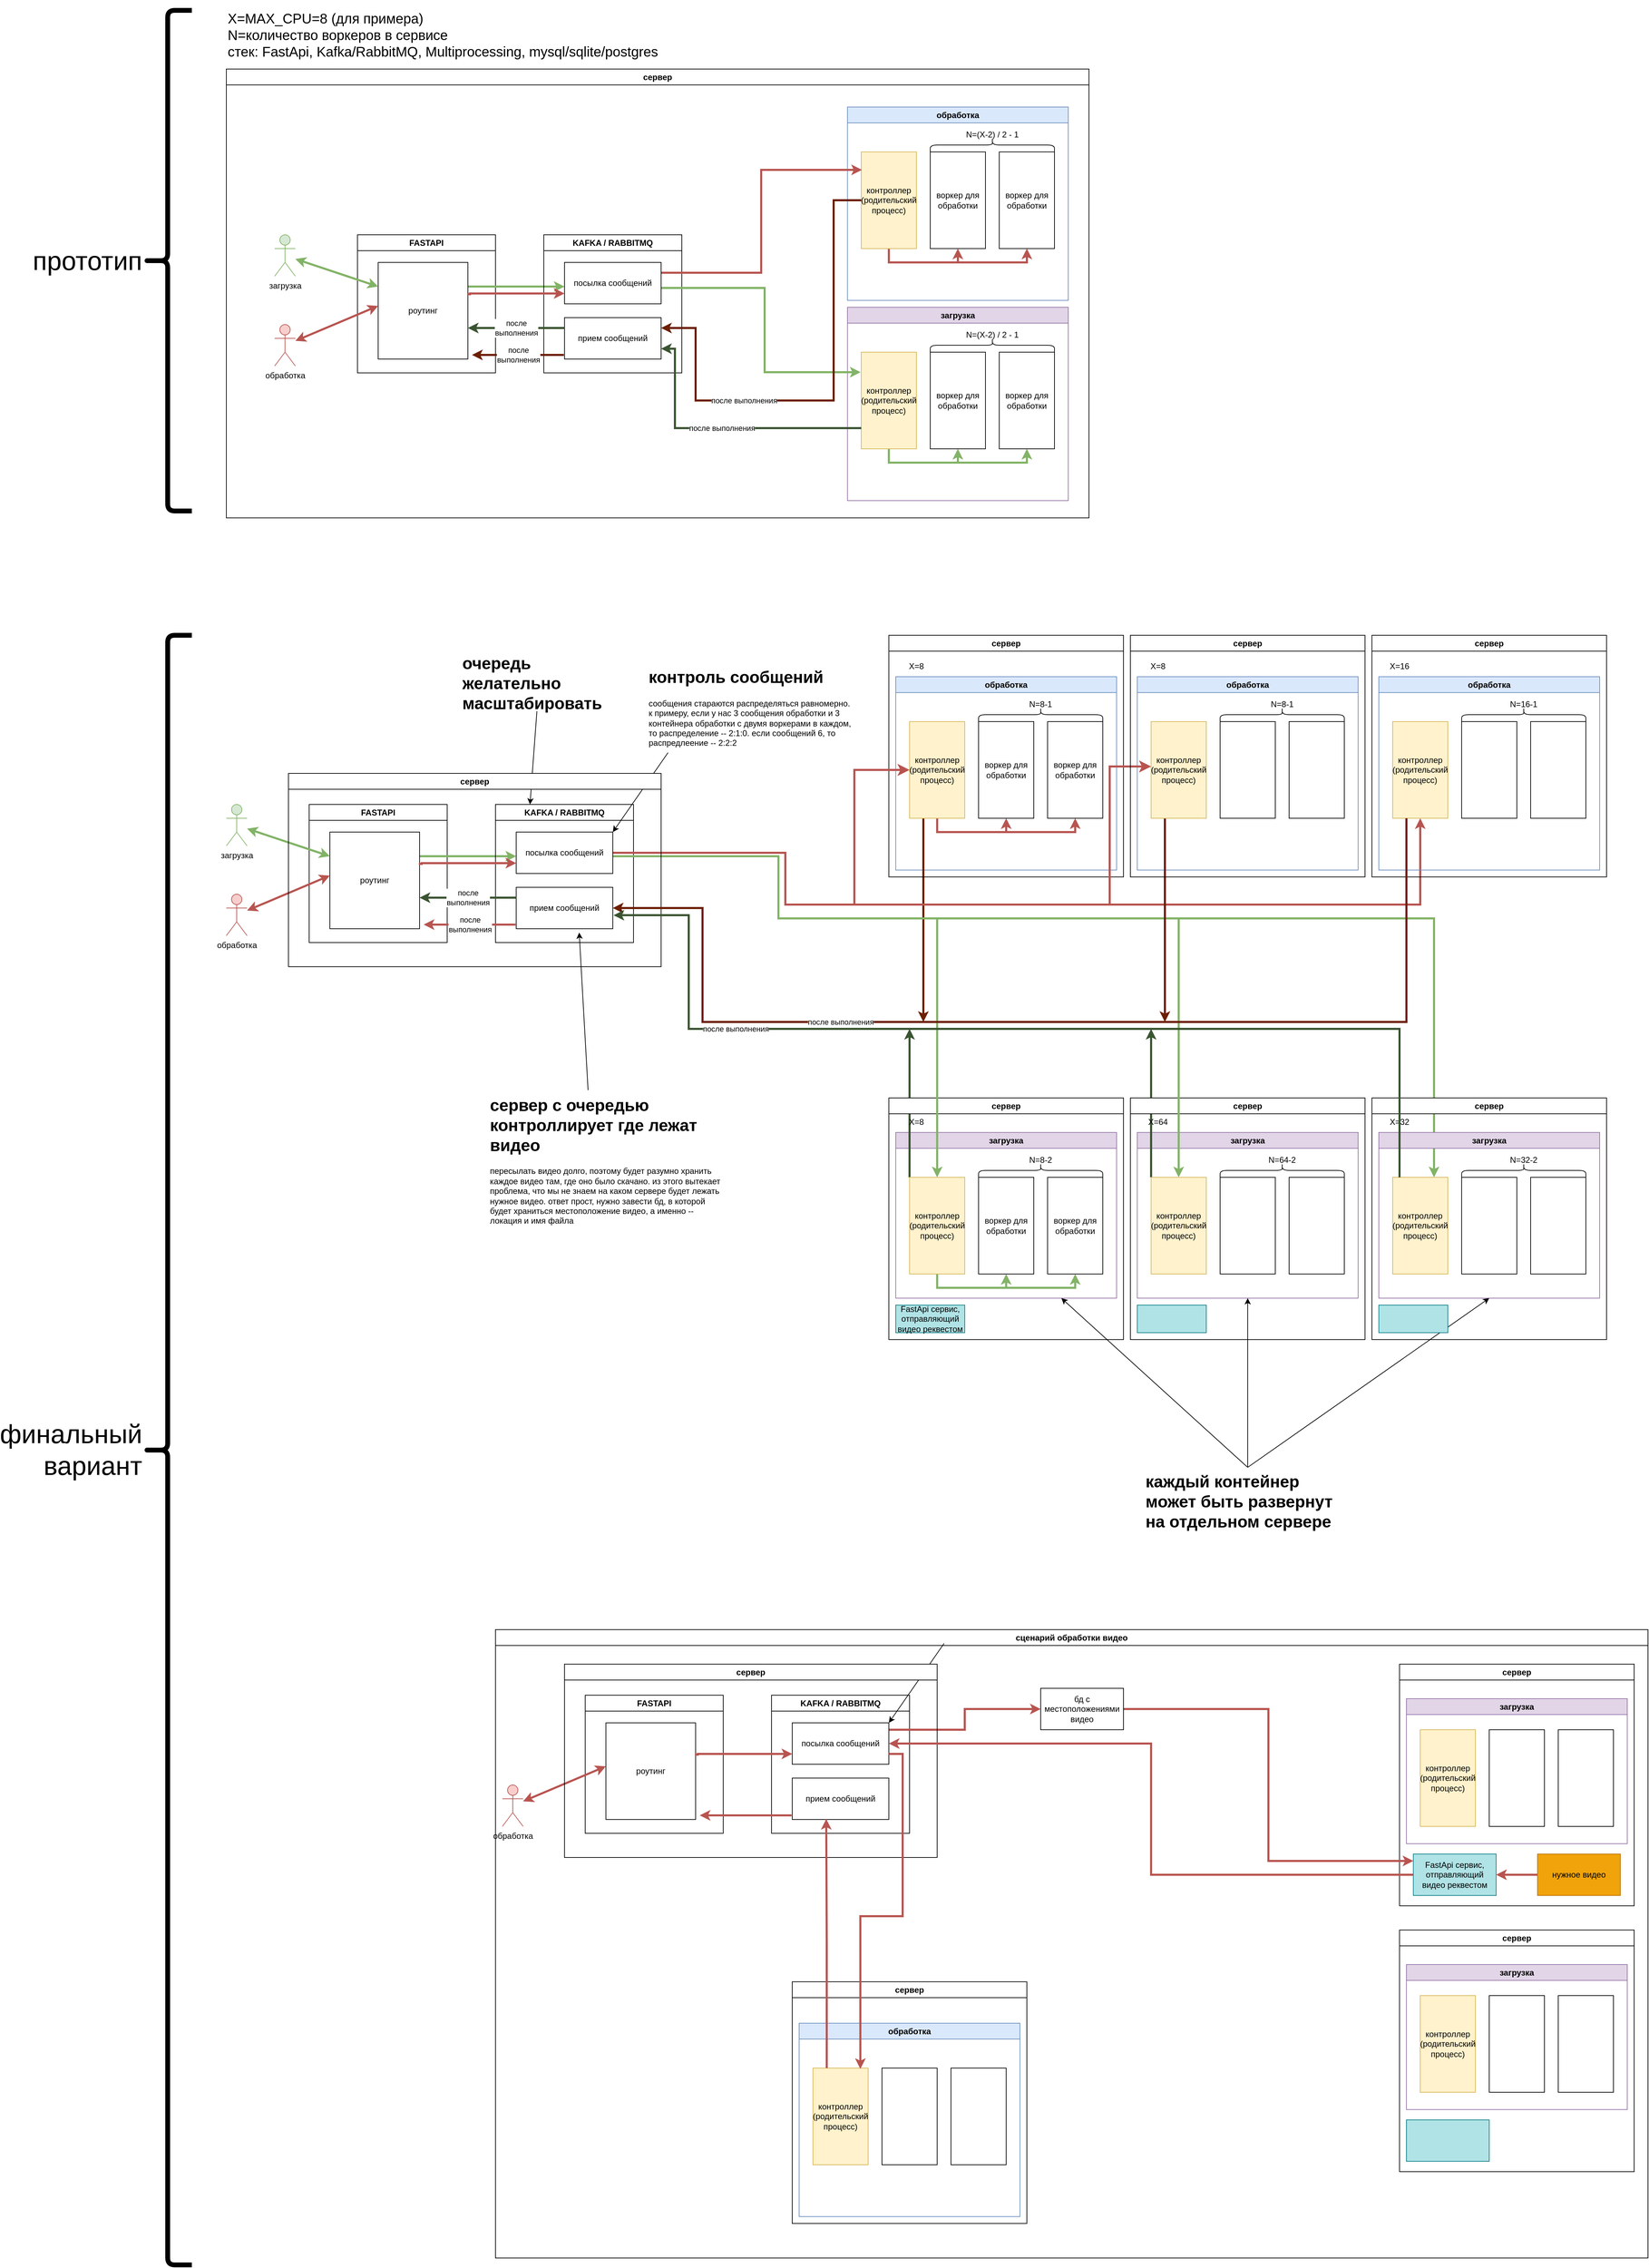<mxfile version="24.2.1" type="device">
  <diagram name="Страница — 1" id="mpOEjopdROtSCYujS84G">
    <mxGraphModel dx="6563" dy="4153" grid="1" gridSize="10" guides="1" tooltips="1" connect="1" arrows="1" fold="1" page="1" pageScale="1" pageWidth="827" pageHeight="1169" math="0" shadow="0">
      <root>
        <mxCell id="0" />
        <mxCell id="1" parent="0" />
        <mxCell id="-u59lbDl4Qi8jjfzpeMI-1" value="X=MAX_CPU=8 (для примера)&lt;div&gt;N=количество воркеров в сервисе&lt;/div&gt;&lt;div&gt;стек: FastApi, Kafka/RabbitMQ, Multiprocessing, mysql/sqlite/postgres&lt;/div&gt;" style="text;html=1;align=left;verticalAlign=middle;whiteSpace=wrap;rounded=0;fontSize=20;" vertex="1" parent="1">
          <mxGeometry x="-130" y="-190" width="820" height="100" as="geometry" />
        </mxCell>
        <mxCell id="-u59lbDl4Qi8jjfzpeMI-3" value="FASTAPI" style="swimlane;whiteSpace=wrap;html=1;" vertex="1" parent="1">
          <mxGeometry x="60" y="150" width="200" height="200" as="geometry" />
        </mxCell>
        <mxCell id="-u59lbDl4Qi8jjfzpeMI-26" style="edgeStyle=orthogonalEdgeStyle;rounded=0;orthogonalLoop=1;jettySize=auto;html=1;exitX=1;exitY=0.25;exitDx=0;exitDy=0;fillColor=#d5e8d4;strokeColor=#82b366;strokeWidth=3;" edge="1" parent="-u59lbDl4Qi8jjfzpeMI-3" source="-u59lbDl4Qi8jjfzpeMI-22">
          <mxGeometry relative="1" as="geometry">
            <mxPoint x="300" y="75" as="targetPoint" />
          </mxGeometry>
        </mxCell>
        <mxCell id="-u59lbDl4Qi8jjfzpeMI-22" value="роутинг" style="rounded=0;whiteSpace=wrap;html=1;" vertex="1" parent="-u59lbDl4Qi8jjfzpeMI-3">
          <mxGeometry x="30" y="40" width="130" height="140" as="geometry" />
        </mxCell>
        <mxCell id="-u59lbDl4Qi8jjfzpeMI-4" value="KAFKA / RABBITMQ" style="swimlane;whiteSpace=wrap;html=1;" vertex="1" parent="1">
          <mxGeometry x="330" y="150" width="200" height="200" as="geometry" />
        </mxCell>
        <mxCell id="-u59lbDl4Qi8jjfzpeMI-28" value="прием сообщений" style="rounded=0;whiteSpace=wrap;html=1;" vertex="1" parent="-u59lbDl4Qi8jjfzpeMI-4">
          <mxGeometry x="30" y="120" width="140" height="60" as="geometry" />
        </mxCell>
        <mxCell id="-u59lbDl4Qi8jjfzpeMI-5" value="загрузка" style="swimlane;whiteSpace=wrap;html=1;fillColor=#e1d5e7;strokeColor=#9673a6;" vertex="1" parent="1">
          <mxGeometry x="770" y="255" width="320" height="280" as="geometry" />
        </mxCell>
        <mxCell id="-u59lbDl4Qi8jjfzpeMI-36" style="edgeStyle=orthogonalEdgeStyle;rounded=0;orthogonalLoop=1;jettySize=auto;html=1;entryX=0.5;entryY=1;entryDx=0;entryDy=0;exitX=0.5;exitY=1;exitDx=0;exitDy=0;fillColor=#d5e8d4;strokeColor=#82b366;strokeWidth=3;" edge="1" parent="-u59lbDl4Qi8jjfzpeMI-5" source="-u59lbDl4Qi8jjfzpeMI-29" target="-u59lbDl4Qi8jjfzpeMI-30">
          <mxGeometry relative="1" as="geometry" />
        </mxCell>
        <mxCell id="-u59lbDl4Qi8jjfzpeMI-37" style="edgeStyle=orthogonalEdgeStyle;rounded=0;orthogonalLoop=1;jettySize=auto;html=1;entryX=0.5;entryY=1;entryDx=0;entryDy=0;exitX=0.5;exitY=1;exitDx=0;exitDy=0;fillColor=#d5e8d4;strokeColor=#82b366;strokeWidth=3;" edge="1" parent="-u59lbDl4Qi8jjfzpeMI-5" source="-u59lbDl4Qi8jjfzpeMI-29" target="-u59lbDl4Qi8jjfzpeMI-31">
          <mxGeometry relative="1" as="geometry" />
        </mxCell>
        <mxCell id="-u59lbDl4Qi8jjfzpeMI-29" value="контроллер (родительский процесс)" style="rounded=0;whiteSpace=wrap;html=1;fillColor=#fff2cc;strokeColor=#d6b656;" vertex="1" parent="-u59lbDl4Qi8jjfzpeMI-5">
          <mxGeometry x="20" y="65" width="80" height="140" as="geometry" />
        </mxCell>
        <mxCell id="-u59lbDl4Qi8jjfzpeMI-30" value="воркер для обработки" style="rounded=0;whiteSpace=wrap;html=1;" vertex="1" parent="-u59lbDl4Qi8jjfzpeMI-5">
          <mxGeometry x="120" y="65" width="80" height="140" as="geometry" />
        </mxCell>
        <mxCell id="-u59lbDl4Qi8jjfzpeMI-31" value="воркер для обработки" style="rounded=0;whiteSpace=wrap;html=1;" vertex="1" parent="-u59lbDl4Qi8jjfzpeMI-5">
          <mxGeometry x="220" y="65" width="80" height="140" as="geometry" />
        </mxCell>
        <mxCell id="-u59lbDl4Qi8jjfzpeMI-32" value="" style="shape=curlyBracket;whiteSpace=wrap;html=1;rounded=1;labelPosition=left;verticalLabelPosition=middle;align=right;verticalAlign=middle;rotation=90;" vertex="1" parent="-u59lbDl4Qi8jjfzpeMI-5">
          <mxGeometry x="200" y="-35" width="20" height="180" as="geometry" />
        </mxCell>
        <mxCell id="-u59lbDl4Qi8jjfzpeMI-33" value="N=(X-2) / 2 - 1" style="text;html=1;align=center;verticalAlign=middle;whiteSpace=wrap;rounded=0;" vertex="1" parent="-u59lbDl4Qi8jjfzpeMI-5">
          <mxGeometry x="160" y="25" width="100" height="30" as="geometry" />
        </mxCell>
        <mxCell id="-u59lbDl4Qi8jjfzpeMI-6" value="обработка" style="swimlane;whiteSpace=wrap;html=1;fillColor=#dae8fc;strokeColor=#6c8ebf;" vertex="1" parent="1">
          <mxGeometry x="770" y="-35" width="320" height="280" as="geometry" />
        </mxCell>
        <mxCell id="-u59lbDl4Qi8jjfzpeMI-34" style="edgeStyle=orthogonalEdgeStyle;rounded=0;orthogonalLoop=1;jettySize=auto;html=1;entryX=0.5;entryY=1;entryDx=0;entryDy=0;exitX=0.5;exitY=1;exitDx=0;exitDy=0;fillColor=#f8cecc;strokeColor=#b85450;strokeWidth=3;" edge="1" parent="-u59lbDl4Qi8jjfzpeMI-6" source="-u59lbDl4Qi8jjfzpeMI-7" target="-u59lbDl4Qi8jjfzpeMI-8">
          <mxGeometry relative="1" as="geometry" />
        </mxCell>
        <mxCell id="-u59lbDl4Qi8jjfzpeMI-35" style="edgeStyle=orthogonalEdgeStyle;rounded=0;orthogonalLoop=1;jettySize=auto;html=1;entryX=0.5;entryY=1;entryDx=0;entryDy=0;exitX=0.5;exitY=1;exitDx=0;exitDy=0;fillColor=#f8cecc;strokeColor=#b85450;strokeWidth=3;" edge="1" parent="-u59lbDl4Qi8jjfzpeMI-6" source="-u59lbDl4Qi8jjfzpeMI-7" target="-u59lbDl4Qi8jjfzpeMI-9">
          <mxGeometry relative="1" as="geometry" />
        </mxCell>
        <mxCell id="-u59lbDl4Qi8jjfzpeMI-7" value="контроллер (родительский процесс)" style="rounded=0;whiteSpace=wrap;html=1;fillColor=#fff2cc;strokeColor=#d6b656;" vertex="1" parent="-u59lbDl4Qi8jjfzpeMI-6">
          <mxGeometry x="20" y="65" width="80" height="140" as="geometry" />
        </mxCell>
        <mxCell id="-u59lbDl4Qi8jjfzpeMI-8" value="воркер для обработки" style="rounded=0;whiteSpace=wrap;html=1;" vertex="1" parent="-u59lbDl4Qi8jjfzpeMI-6">
          <mxGeometry x="120" y="65" width="80" height="140" as="geometry" />
        </mxCell>
        <mxCell id="-u59lbDl4Qi8jjfzpeMI-9" value="воркер для обработки" style="rounded=0;whiteSpace=wrap;html=1;" vertex="1" parent="-u59lbDl4Qi8jjfzpeMI-6">
          <mxGeometry x="220" y="65" width="80" height="140" as="geometry" />
        </mxCell>
        <mxCell id="-u59lbDl4Qi8jjfzpeMI-14" value="" style="shape=curlyBracket;whiteSpace=wrap;html=1;rounded=1;labelPosition=left;verticalLabelPosition=middle;align=right;verticalAlign=middle;rotation=90;" vertex="1" parent="-u59lbDl4Qi8jjfzpeMI-6">
          <mxGeometry x="200" y="-35" width="20" height="180" as="geometry" />
        </mxCell>
        <mxCell id="-u59lbDl4Qi8jjfzpeMI-16" value="N=(X-2) / 2 - 1" style="text;html=1;align=center;verticalAlign=middle;whiteSpace=wrap;rounded=0;" vertex="1" parent="-u59lbDl4Qi8jjfzpeMI-6">
          <mxGeometry x="160" y="25" width="100" height="30" as="geometry" />
        </mxCell>
        <mxCell id="-u59lbDl4Qi8jjfzpeMI-18" value="загрузка" style="shape=umlActor;verticalLabelPosition=bottom;verticalAlign=top;html=1;outlineConnect=0;fillColor=#d5e8d4;strokeColor=#82b366;" vertex="1" parent="1">
          <mxGeometry x="-60" y="150" width="30" height="60" as="geometry" />
        </mxCell>
        <mxCell id="-u59lbDl4Qi8jjfzpeMI-19" value="обработка" style="shape=umlActor;verticalLabelPosition=bottom;verticalAlign=top;html=1;outlineConnect=0;fillColor=#f8cecc;strokeColor=#b85450;" vertex="1" parent="1">
          <mxGeometry x="-60" y="280" width="30" height="60" as="geometry" />
        </mxCell>
        <mxCell id="-u59lbDl4Qi8jjfzpeMI-38" style="edgeStyle=orthogonalEdgeStyle;rounded=0;orthogonalLoop=1;jettySize=auto;html=1;entryX=0.013;entryY=0.186;entryDx=0;entryDy=0;fillColor=#f8cecc;strokeColor=#b85450;exitX=1;exitY=0.25;exitDx=0;exitDy=0;entryPerimeter=0;strokeWidth=3;" edge="1" parent="1" source="-u59lbDl4Qi8jjfzpeMI-27" target="-u59lbDl4Qi8jjfzpeMI-7">
          <mxGeometry relative="1" as="geometry" />
        </mxCell>
        <mxCell id="-u59lbDl4Qi8jjfzpeMI-39" style="edgeStyle=orthogonalEdgeStyle;rounded=0;orthogonalLoop=1;jettySize=auto;html=1;entryX=-0.012;entryY=0.207;entryDx=0;entryDy=0;fillColor=#d5e8d4;strokeColor=#82b366;exitX=1;exitY=0.617;exitDx=0;exitDy=0;exitPerimeter=0;entryPerimeter=0;strokeWidth=3;" edge="1" parent="1" source="-u59lbDl4Qi8jjfzpeMI-27" target="-u59lbDl4Qi8jjfzpeMI-29">
          <mxGeometry relative="1" as="geometry">
            <Array as="points">
              <mxPoint x="650" y="227" />
              <mxPoint x="650" y="349" />
            </Array>
          </mxGeometry>
        </mxCell>
        <mxCell id="-u59lbDl4Qi8jjfzpeMI-27" value="посылка сообщений" style="rounded=0;whiteSpace=wrap;html=1;" vertex="1" parent="1">
          <mxGeometry x="360" y="190" width="140" height="60" as="geometry" />
        </mxCell>
        <mxCell id="-u59lbDl4Qi8jjfzpeMI-25" style="edgeStyle=orthogonalEdgeStyle;rounded=0;orthogonalLoop=1;jettySize=auto;html=1;exitX=0.992;exitY=0.329;exitDx=0;exitDy=0;exitPerimeter=0;fillColor=#f8cecc;strokeColor=#b85450;entryX=0;entryY=0.75;entryDx=0;entryDy=0;strokeWidth=3;" edge="1" parent="1" source="-u59lbDl4Qi8jjfzpeMI-22" target="-u59lbDl4Qi8jjfzpeMI-27">
          <mxGeometry relative="1" as="geometry">
            <mxPoint x="360" y="310" as="targetPoint" />
            <Array as="points">
              <mxPoint x="223" y="236" />
              <mxPoint x="223" y="235" />
            </Array>
          </mxGeometry>
        </mxCell>
        <mxCell id="-u59lbDl4Qi8jjfzpeMI-40" value="после выполнения" style="edgeStyle=orthogonalEdgeStyle;rounded=0;orthogonalLoop=1;jettySize=auto;html=1;entryX=1;entryY=0.75;entryDx=0;entryDy=0;fillColor=#6d8764;strokeColor=#3A5431;strokeWidth=3;" edge="1" parent="1" source="-u59lbDl4Qi8jjfzpeMI-29" target="-u59lbDl4Qi8jjfzpeMI-28">
          <mxGeometry relative="1" as="geometry">
            <Array as="points">
              <mxPoint x="520" y="430" />
              <mxPoint x="520" y="315" />
            </Array>
          </mxGeometry>
        </mxCell>
        <mxCell id="-u59lbDl4Qi8jjfzpeMI-41" value="после выполнения" style="edgeStyle=orthogonalEdgeStyle;rounded=0;orthogonalLoop=1;jettySize=auto;html=1;entryX=1;entryY=0.25;entryDx=0;entryDy=0;fillColor=#a0522d;strokeColor=#6D1F00;strokeWidth=3;" edge="1" parent="1" source="-u59lbDl4Qi8jjfzpeMI-7" target="-u59lbDl4Qi8jjfzpeMI-28">
          <mxGeometry x="0.343" relative="1" as="geometry">
            <Array as="points">
              <mxPoint x="750" y="100" />
              <mxPoint x="750" y="390" />
              <mxPoint x="550" y="390" />
              <mxPoint x="550" y="285" />
            </Array>
            <mxPoint as="offset" />
          </mxGeometry>
        </mxCell>
        <mxCell id="-u59lbDl4Qi8jjfzpeMI-44" value="после&lt;div&gt;выполнения&lt;/div&gt;" style="edgeStyle=orthogonalEdgeStyle;rounded=0;orthogonalLoop=1;jettySize=auto;html=1;entryX=1.046;entryY=0.957;entryDx=0;entryDy=0;entryPerimeter=0;exitX=-0.007;exitY=0.9;exitDx=0;exitDy=0;exitPerimeter=0;fillColor=#a0522d;strokeColor=#6D1F00;strokeWidth=3;" edge="1" parent="1" source="-u59lbDl4Qi8jjfzpeMI-28" target="-u59lbDl4Qi8jjfzpeMI-22">
          <mxGeometry relative="1" as="geometry">
            <Array as="points">
              <mxPoint x="350" y="324" />
              <mxPoint x="350" y="324" />
            </Array>
          </mxGeometry>
        </mxCell>
        <mxCell id="-u59lbDl4Qi8jjfzpeMI-45" value="после&lt;div&gt;выполнения&lt;/div&gt;" style="edgeStyle=orthogonalEdgeStyle;rounded=0;orthogonalLoop=1;jettySize=auto;html=1;exitX=0;exitY=0.25;exitDx=0;exitDy=0;fillColor=#6d8764;strokeColor=#3A5431;strokeWidth=3;" edge="1" parent="1" source="-u59lbDl4Qi8jjfzpeMI-28">
          <mxGeometry relative="1" as="geometry">
            <mxPoint x="220" y="285" as="targetPoint" />
            <Array as="points">
              <mxPoint x="224" y="285" />
            </Array>
          </mxGeometry>
        </mxCell>
        <mxCell id="-u59lbDl4Qi8jjfzpeMI-46" value="" style="endArrow=classic;startArrow=classic;html=1;rounded=0;entryX=0;entryY=0.25;entryDx=0;entryDy=0;fillColor=#d5e8d4;strokeColor=#82b366;strokeWidth=3;" edge="1" parent="1" source="-u59lbDl4Qi8jjfzpeMI-18" target="-u59lbDl4Qi8jjfzpeMI-22">
          <mxGeometry width="50" height="50" relative="1" as="geometry">
            <mxPoint x="460" y="330" as="sourcePoint" />
            <mxPoint x="510" y="280" as="targetPoint" />
          </mxGeometry>
        </mxCell>
        <mxCell id="-u59lbDl4Qi8jjfzpeMI-47" value="" style="endArrow=classic;startArrow=classic;html=1;rounded=0;entryX=0;entryY=0.45;entryDx=0;entryDy=0;entryPerimeter=0;fillColor=#f8cecc;strokeColor=#b85450;strokeWidth=3;" edge="1" parent="1" source="-u59lbDl4Qi8jjfzpeMI-19" target="-u59lbDl4Qi8jjfzpeMI-22">
          <mxGeometry width="50" height="50" relative="1" as="geometry">
            <mxPoint x="-20" y="195" as="sourcePoint" />
            <mxPoint x="100" y="235" as="targetPoint" />
          </mxGeometry>
        </mxCell>
        <mxCell id="-u59lbDl4Qi8jjfzpeMI-48" value="FASTAPI" style="swimlane;whiteSpace=wrap;html=1;" vertex="1" parent="1">
          <mxGeometry x="-10" y="975" width="200" height="200" as="geometry" />
        </mxCell>
        <mxCell id="-u59lbDl4Qi8jjfzpeMI-49" style="edgeStyle=orthogonalEdgeStyle;rounded=0;orthogonalLoop=1;jettySize=auto;html=1;exitX=1;exitY=0.25;exitDx=0;exitDy=0;fillColor=#d5e8d4;strokeColor=#82b366;strokeWidth=3;" edge="1" parent="-u59lbDl4Qi8jjfzpeMI-48" source="-u59lbDl4Qi8jjfzpeMI-50">
          <mxGeometry relative="1" as="geometry">
            <mxPoint x="300" y="75" as="targetPoint" />
          </mxGeometry>
        </mxCell>
        <mxCell id="-u59lbDl4Qi8jjfzpeMI-50" value="роутинг" style="rounded=0;whiteSpace=wrap;html=1;" vertex="1" parent="-u59lbDl4Qi8jjfzpeMI-48">
          <mxGeometry x="30" y="40" width="130" height="140" as="geometry" />
        </mxCell>
        <mxCell id="-u59lbDl4Qi8jjfzpeMI-51" value="KAFKA / RABBITMQ" style="swimlane;whiteSpace=wrap;html=1;" vertex="1" parent="1">
          <mxGeometry x="260" y="975" width="200" height="200" as="geometry" />
        </mxCell>
        <mxCell id="-u59lbDl4Qi8jjfzpeMI-52" value="прием сообщений" style="rounded=0;whiteSpace=wrap;html=1;" vertex="1" parent="-u59lbDl4Qi8jjfzpeMI-51">
          <mxGeometry x="30" y="120" width="140" height="60" as="geometry" />
        </mxCell>
        <mxCell id="-u59lbDl4Qi8jjfzpeMI-53" value="загрузка" style="swimlane;whiteSpace=wrap;html=1;fillColor=#e1d5e7;strokeColor=#9673a6;" vertex="1" parent="1">
          <mxGeometry x="840" y="1450" width="320" height="240" as="geometry" />
        </mxCell>
        <mxCell id="-u59lbDl4Qi8jjfzpeMI-54" style="edgeStyle=orthogonalEdgeStyle;rounded=0;orthogonalLoop=1;jettySize=auto;html=1;entryX=0.5;entryY=1;entryDx=0;entryDy=0;exitX=0.5;exitY=1;exitDx=0;exitDy=0;fillColor=#d5e8d4;strokeColor=#82b366;strokeWidth=3;" edge="1" parent="-u59lbDl4Qi8jjfzpeMI-53" source="-u59lbDl4Qi8jjfzpeMI-56" target="-u59lbDl4Qi8jjfzpeMI-57">
          <mxGeometry relative="1" as="geometry" />
        </mxCell>
        <mxCell id="-u59lbDl4Qi8jjfzpeMI-55" style="edgeStyle=orthogonalEdgeStyle;rounded=0;orthogonalLoop=1;jettySize=auto;html=1;entryX=0.5;entryY=1;entryDx=0;entryDy=0;exitX=0.5;exitY=1;exitDx=0;exitDy=0;fillColor=#d5e8d4;strokeColor=#82b366;strokeWidth=3;" edge="1" parent="-u59lbDl4Qi8jjfzpeMI-53" source="-u59lbDl4Qi8jjfzpeMI-56" target="-u59lbDl4Qi8jjfzpeMI-58">
          <mxGeometry relative="1" as="geometry" />
        </mxCell>
        <mxCell id="-u59lbDl4Qi8jjfzpeMI-149" style="edgeStyle=orthogonalEdgeStyle;rounded=0;orthogonalLoop=1;jettySize=auto;html=1;exitX=0;exitY=0;exitDx=0;exitDy=0;fillColor=#6d8764;strokeColor=#3A5431;strokeWidth=3;" edge="1" parent="-u59lbDl4Qi8jjfzpeMI-53" source="-u59lbDl4Qi8jjfzpeMI-56">
          <mxGeometry relative="1" as="geometry">
            <mxPoint x="20" y="-150.0" as="targetPoint" />
          </mxGeometry>
        </mxCell>
        <mxCell id="-u59lbDl4Qi8jjfzpeMI-56" value="контроллер (родительский процесс)" style="rounded=0;whiteSpace=wrap;html=1;fillColor=#fff2cc;strokeColor=#d6b656;" vertex="1" parent="-u59lbDl4Qi8jjfzpeMI-53">
          <mxGeometry x="20" y="65" width="80" height="140" as="geometry" />
        </mxCell>
        <mxCell id="-u59lbDl4Qi8jjfzpeMI-57" value="воркер для обработки" style="rounded=0;whiteSpace=wrap;html=1;" vertex="1" parent="-u59lbDl4Qi8jjfzpeMI-53">
          <mxGeometry x="120" y="65" width="80" height="140" as="geometry" />
        </mxCell>
        <mxCell id="-u59lbDl4Qi8jjfzpeMI-58" value="воркер для обработки" style="rounded=0;whiteSpace=wrap;html=1;" vertex="1" parent="-u59lbDl4Qi8jjfzpeMI-53">
          <mxGeometry x="220" y="65" width="80" height="140" as="geometry" />
        </mxCell>
        <mxCell id="-u59lbDl4Qi8jjfzpeMI-59" value="" style="shape=curlyBracket;whiteSpace=wrap;html=1;rounded=1;labelPosition=left;verticalLabelPosition=middle;align=right;verticalAlign=middle;rotation=90;" vertex="1" parent="-u59lbDl4Qi8jjfzpeMI-53">
          <mxGeometry x="200" y="-35" width="20" height="180" as="geometry" />
        </mxCell>
        <mxCell id="-u59lbDl4Qi8jjfzpeMI-60" value="N=8-2" style="text;html=1;align=center;verticalAlign=middle;whiteSpace=wrap;rounded=0;" vertex="1" parent="-u59lbDl4Qi8jjfzpeMI-53">
          <mxGeometry x="160" y="25" width="100" height="30" as="geometry" />
        </mxCell>
        <mxCell id="-u59lbDl4Qi8jjfzpeMI-61" value="обработка" style="swimlane;whiteSpace=wrap;html=1;fillColor=#dae8fc;strokeColor=#6c8ebf;" vertex="1" parent="1">
          <mxGeometry x="840" y="790" width="320" height="280" as="geometry" />
        </mxCell>
        <mxCell id="-u59lbDl4Qi8jjfzpeMI-62" style="edgeStyle=orthogonalEdgeStyle;rounded=0;orthogonalLoop=1;jettySize=auto;html=1;entryX=0.5;entryY=1;entryDx=0;entryDy=0;exitX=0.5;exitY=1;exitDx=0;exitDy=0;fillColor=#f8cecc;strokeColor=#b85450;strokeWidth=3;" edge="1" parent="-u59lbDl4Qi8jjfzpeMI-61" source="-u59lbDl4Qi8jjfzpeMI-64" target="-u59lbDl4Qi8jjfzpeMI-65">
          <mxGeometry relative="1" as="geometry" />
        </mxCell>
        <mxCell id="-u59lbDl4Qi8jjfzpeMI-63" style="edgeStyle=orthogonalEdgeStyle;rounded=0;orthogonalLoop=1;jettySize=auto;html=1;entryX=0.5;entryY=1;entryDx=0;entryDy=0;exitX=0.5;exitY=1;exitDx=0;exitDy=0;fillColor=#f8cecc;strokeColor=#b85450;strokeWidth=3;" edge="1" parent="-u59lbDl4Qi8jjfzpeMI-61" source="-u59lbDl4Qi8jjfzpeMI-64" target="-u59lbDl4Qi8jjfzpeMI-66">
          <mxGeometry relative="1" as="geometry" />
        </mxCell>
        <mxCell id="-u59lbDl4Qi8jjfzpeMI-148" style="edgeStyle=orthogonalEdgeStyle;rounded=0;orthogonalLoop=1;jettySize=auto;html=1;exitX=0.25;exitY=1;exitDx=0;exitDy=0;fillColor=#a0522d;strokeColor=#6D1F00;strokeWidth=3;" edge="1" parent="-u59lbDl4Qi8jjfzpeMI-61" source="-u59lbDl4Qi8jjfzpeMI-64">
          <mxGeometry relative="1" as="geometry">
            <mxPoint x="40" y="500.0" as="targetPoint" />
          </mxGeometry>
        </mxCell>
        <mxCell id="-u59lbDl4Qi8jjfzpeMI-64" value="контроллер (родительский процесс)" style="rounded=0;whiteSpace=wrap;html=1;fillColor=#fff2cc;strokeColor=#d6b656;" vertex="1" parent="-u59lbDl4Qi8jjfzpeMI-61">
          <mxGeometry x="20" y="65" width="80" height="140" as="geometry" />
        </mxCell>
        <mxCell id="-u59lbDl4Qi8jjfzpeMI-65" value="воркер для обработки" style="rounded=0;whiteSpace=wrap;html=1;" vertex="1" parent="-u59lbDl4Qi8jjfzpeMI-61">
          <mxGeometry x="120" y="65" width="80" height="140" as="geometry" />
        </mxCell>
        <mxCell id="-u59lbDl4Qi8jjfzpeMI-66" value="воркер для обработки" style="rounded=0;whiteSpace=wrap;html=1;" vertex="1" parent="-u59lbDl4Qi8jjfzpeMI-61">
          <mxGeometry x="220" y="65" width="80" height="140" as="geometry" />
        </mxCell>
        <mxCell id="-u59lbDl4Qi8jjfzpeMI-67" value="" style="shape=curlyBracket;whiteSpace=wrap;html=1;rounded=1;labelPosition=left;verticalLabelPosition=middle;align=right;verticalAlign=middle;rotation=90;" vertex="1" parent="-u59lbDl4Qi8jjfzpeMI-61">
          <mxGeometry x="200" y="-35" width="20" height="180" as="geometry" />
        </mxCell>
        <mxCell id="-u59lbDl4Qi8jjfzpeMI-68" value="N=8-1" style="text;html=1;align=center;verticalAlign=middle;whiteSpace=wrap;rounded=0;" vertex="1" parent="-u59lbDl4Qi8jjfzpeMI-61">
          <mxGeometry x="160" y="25" width="100" height="30" as="geometry" />
        </mxCell>
        <mxCell id="-u59lbDl4Qi8jjfzpeMI-69" value="загрузка" style="shape=umlActor;verticalLabelPosition=bottom;verticalAlign=top;html=1;outlineConnect=0;fillColor=#d5e8d4;strokeColor=#82b366;" vertex="1" parent="1">
          <mxGeometry x="-130" y="975" width="30" height="60" as="geometry" />
        </mxCell>
        <mxCell id="-u59lbDl4Qi8jjfzpeMI-70" value="обработка" style="shape=umlActor;verticalLabelPosition=bottom;verticalAlign=top;html=1;outlineConnect=0;fillColor=#f8cecc;strokeColor=#b85450;" vertex="1" parent="1">
          <mxGeometry x="-130" y="1105" width="30" height="60" as="geometry" />
        </mxCell>
        <mxCell id="-u59lbDl4Qi8jjfzpeMI-138" style="edgeStyle=orthogonalEdgeStyle;rounded=0;orthogonalLoop=1;jettySize=auto;html=1;entryX=0.5;entryY=1;entryDx=0;entryDy=0;fillColor=#f8cecc;strokeColor=#b85450;strokeWidth=3;" edge="1" parent="1" source="-u59lbDl4Qi8jjfzpeMI-73" target="-u59lbDl4Qi8jjfzpeMI-105">
          <mxGeometry relative="1" as="geometry">
            <Array as="points">
              <mxPoint x="680" y="1045" />
              <mxPoint x="680" y="1120" />
              <mxPoint x="1600" y="1120" />
            </Array>
          </mxGeometry>
        </mxCell>
        <mxCell id="-u59lbDl4Qi8jjfzpeMI-142" style="edgeStyle=orthogonalEdgeStyle;rounded=0;orthogonalLoop=1;jettySize=auto;html=1;entryX=0.75;entryY=0;entryDx=0;entryDy=0;fillColor=#d5e8d4;strokeColor=#82b366;strokeWidth=3;" edge="1" parent="1" source="-u59lbDl4Qi8jjfzpeMI-73" target="-u59lbDl4Qi8jjfzpeMI-91">
          <mxGeometry relative="1" as="geometry">
            <Array as="points">
              <mxPoint x="670" y="1050" />
              <mxPoint x="670" y="1140" />
              <mxPoint x="1620" y="1140" />
            </Array>
          </mxGeometry>
        </mxCell>
        <mxCell id="-u59lbDl4Qi8jjfzpeMI-73" value="посылка сообщений" style="rounded=0;whiteSpace=wrap;html=1;" vertex="1" parent="1">
          <mxGeometry x="290" y="1015" width="140" height="60" as="geometry" />
        </mxCell>
        <mxCell id="-u59lbDl4Qi8jjfzpeMI-74" style="edgeStyle=orthogonalEdgeStyle;rounded=0;orthogonalLoop=1;jettySize=auto;html=1;exitX=0.992;exitY=0.329;exitDx=0;exitDy=0;exitPerimeter=0;fillColor=#f8cecc;strokeColor=#b85450;entryX=0;entryY=0.75;entryDx=0;entryDy=0;strokeWidth=3;" edge="1" parent="1" source="-u59lbDl4Qi8jjfzpeMI-50" target="-u59lbDl4Qi8jjfzpeMI-73">
          <mxGeometry relative="1" as="geometry">
            <mxPoint x="290" y="1135" as="targetPoint" />
            <Array as="points">
              <mxPoint x="153" y="1061" />
              <mxPoint x="153" y="1060" />
            </Array>
          </mxGeometry>
        </mxCell>
        <mxCell id="-u59lbDl4Qi8jjfzpeMI-77" value="после&lt;div&gt;выполнения&lt;/div&gt;" style="edgeStyle=orthogonalEdgeStyle;rounded=0;orthogonalLoop=1;jettySize=auto;html=1;entryX=1.046;entryY=0.957;entryDx=0;entryDy=0;entryPerimeter=0;exitX=-0.007;exitY=0.9;exitDx=0;exitDy=0;exitPerimeter=0;fillColor=#f8cecc;strokeColor=#b85450;strokeWidth=3;" edge="1" parent="1" source="-u59lbDl4Qi8jjfzpeMI-52" target="-u59lbDl4Qi8jjfzpeMI-50">
          <mxGeometry relative="1" as="geometry">
            <Array as="points">
              <mxPoint x="280" y="1149" />
              <mxPoint x="280" y="1149" />
            </Array>
          </mxGeometry>
        </mxCell>
        <mxCell id="-u59lbDl4Qi8jjfzpeMI-78" value="после&lt;div&gt;выполнения&lt;/div&gt;" style="edgeStyle=orthogonalEdgeStyle;rounded=0;orthogonalLoop=1;jettySize=auto;html=1;exitX=0;exitY=0.25;exitDx=0;exitDy=0;fillColor=#6d8764;strokeColor=#3A5431;strokeWidth=3;" edge="1" parent="1" source="-u59lbDl4Qi8jjfzpeMI-52">
          <mxGeometry relative="1" as="geometry">
            <mxPoint x="150" y="1110" as="targetPoint" />
            <Array as="points">
              <mxPoint x="154" y="1110" />
            </Array>
          </mxGeometry>
        </mxCell>
        <mxCell id="-u59lbDl4Qi8jjfzpeMI-79" value="" style="endArrow=classic;startArrow=classic;html=1;rounded=0;entryX=0;entryY=0.25;entryDx=0;entryDy=0;fillColor=#d5e8d4;strokeColor=#82b366;strokeWidth=3;" edge="1" parent="1" source="-u59lbDl4Qi8jjfzpeMI-69" target="-u59lbDl4Qi8jjfzpeMI-50">
          <mxGeometry width="50" height="50" relative="1" as="geometry">
            <mxPoint x="390" y="1155" as="sourcePoint" />
            <mxPoint x="440" y="1105" as="targetPoint" />
          </mxGeometry>
        </mxCell>
        <mxCell id="-u59lbDl4Qi8jjfzpeMI-80" value="" style="endArrow=classic;startArrow=classic;html=1;rounded=0;entryX=0;entryY=0.45;entryDx=0;entryDy=0;entryPerimeter=0;fillColor=#f8cecc;strokeColor=#b85450;strokeWidth=3;" edge="1" parent="1" source="-u59lbDl4Qi8jjfzpeMI-70" target="-u59lbDl4Qi8jjfzpeMI-50">
          <mxGeometry width="50" height="50" relative="1" as="geometry">
            <mxPoint x="-90" y="1020" as="sourcePoint" />
            <mxPoint x="30" y="1060" as="targetPoint" />
          </mxGeometry>
        </mxCell>
        <mxCell id="-u59lbDl4Qi8jjfzpeMI-81" value="загрузка" style="swimlane;whiteSpace=wrap;html=1;fillColor=#e1d5e7;strokeColor=#9673a6;" vertex="1" parent="1">
          <mxGeometry x="1190" y="1450" width="320" height="240" as="geometry" />
        </mxCell>
        <mxCell id="-u59lbDl4Qi8jjfzpeMI-150" style="edgeStyle=orthogonalEdgeStyle;rounded=0;orthogonalLoop=1;jettySize=auto;html=1;exitX=0;exitY=0;exitDx=0;exitDy=0;fillColor=#6d8764;strokeColor=#3A5431;strokeWidth=3;" edge="1" parent="-u59lbDl4Qi8jjfzpeMI-81" source="-u59lbDl4Qi8jjfzpeMI-84">
          <mxGeometry relative="1" as="geometry">
            <mxPoint x="20" y="-150.0" as="targetPoint" />
          </mxGeometry>
        </mxCell>
        <mxCell id="-u59lbDl4Qi8jjfzpeMI-84" value="контроллер (родительский процесс)" style="rounded=0;whiteSpace=wrap;html=1;fillColor=#fff2cc;strokeColor=#d6b656;" vertex="1" parent="-u59lbDl4Qi8jjfzpeMI-81">
          <mxGeometry x="20" y="65" width="80" height="140" as="geometry" />
        </mxCell>
        <mxCell id="-u59lbDl4Qi8jjfzpeMI-85" value="" style="rounded=0;whiteSpace=wrap;html=1;" vertex="1" parent="-u59lbDl4Qi8jjfzpeMI-81">
          <mxGeometry x="120" y="65" width="80" height="140" as="geometry" />
        </mxCell>
        <mxCell id="-u59lbDl4Qi8jjfzpeMI-86" value="" style="rounded=0;whiteSpace=wrap;html=1;" vertex="1" parent="-u59lbDl4Qi8jjfzpeMI-81">
          <mxGeometry x="220" y="65" width="80" height="140" as="geometry" />
        </mxCell>
        <mxCell id="-u59lbDl4Qi8jjfzpeMI-87" value="" style="shape=curlyBracket;whiteSpace=wrap;html=1;rounded=1;labelPosition=left;verticalLabelPosition=middle;align=right;verticalAlign=middle;rotation=90;" vertex="1" parent="-u59lbDl4Qi8jjfzpeMI-81">
          <mxGeometry x="200" y="-35" width="20" height="180" as="geometry" />
        </mxCell>
        <mxCell id="-u59lbDl4Qi8jjfzpeMI-88" value="N=64-2" style="text;html=1;align=center;verticalAlign=middle;whiteSpace=wrap;rounded=0;" vertex="1" parent="-u59lbDl4Qi8jjfzpeMI-81">
          <mxGeometry x="160" y="25" width="100" height="30" as="geometry" />
        </mxCell>
        <mxCell id="-u59lbDl4Qi8jjfzpeMI-90" value="загрузка" style="swimlane;whiteSpace=wrap;html=1;fillColor=#e1d5e7;strokeColor=#9673a6;" vertex="1" parent="1">
          <mxGeometry x="1540" y="1450" width="320" height="240" as="geometry" />
        </mxCell>
        <mxCell id="-u59lbDl4Qi8jjfzpeMI-91" value="контроллер (родительский процесс)" style="rounded=0;whiteSpace=wrap;html=1;fillColor=#fff2cc;strokeColor=#d6b656;" vertex="1" parent="-u59lbDl4Qi8jjfzpeMI-90">
          <mxGeometry x="20" y="65" width="80" height="140" as="geometry" />
        </mxCell>
        <mxCell id="-u59lbDl4Qi8jjfzpeMI-92" value="" style="rounded=0;whiteSpace=wrap;html=1;" vertex="1" parent="-u59lbDl4Qi8jjfzpeMI-90">
          <mxGeometry x="120" y="65" width="80" height="140" as="geometry" />
        </mxCell>
        <mxCell id="-u59lbDl4Qi8jjfzpeMI-93" value="" style="rounded=0;whiteSpace=wrap;html=1;" vertex="1" parent="-u59lbDl4Qi8jjfzpeMI-90">
          <mxGeometry x="220" y="65" width="80" height="140" as="geometry" />
        </mxCell>
        <mxCell id="-u59lbDl4Qi8jjfzpeMI-94" value="" style="shape=curlyBracket;whiteSpace=wrap;html=1;rounded=1;labelPosition=left;verticalLabelPosition=middle;align=right;verticalAlign=middle;rotation=90;" vertex="1" parent="-u59lbDl4Qi8jjfzpeMI-90">
          <mxGeometry x="200" y="-35" width="20" height="180" as="geometry" />
        </mxCell>
        <mxCell id="-u59lbDl4Qi8jjfzpeMI-95" value="N=32-2" style="text;html=1;align=center;verticalAlign=middle;whiteSpace=wrap;rounded=0;" vertex="1" parent="-u59lbDl4Qi8jjfzpeMI-90">
          <mxGeometry x="160" y="25" width="100" height="30" as="geometry" />
        </mxCell>
        <mxCell id="-u59lbDl4Qi8jjfzpeMI-96" value="обработка" style="swimlane;whiteSpace=wrap;html=1;fillColor=#dae8fc;strokeColor=#6c8ebf;" vertex="1" parent="1">
          <mxGeometry x="1190" y="790" width="320" height="280" as="geometry" />
        </mxCell>
        <mxCell id="-u59lbDl4Qi8jjfzpeMI-147" style="edgeStyle=orthogonalEdgeStyle;rounded=0;orthogonalLoop=1;jettySize=auto;html=1;fillColor=#a0522d;strokeColor=#6D1F00;exitX=0.25;exitY=1;exitDx=0;exitDy=0;strokeWidth=3;" edge="1" parent="-u59lbDl4Qi8jjfzpeMI-96" source="-u59lbDl4Qi8jjfzpeMI-99">
          <mxGeometry relative="1" as="geometry">
            <mxPoint x="40" y="500" as="targetPoint" />
          </mxGeometry>
        </mxCell>
        <mxCell id="-u59lbDl4Qi8jjfzpeMI-99" value="контроллер (родительский процесс)" style="rounded=0;whiteSpace=wrap;html=1;fillColor=#fff2cc;strokeColor=#d6b656;" vertex="1" parent="-u59lbDl4Qi8jjfzpeMI-96">
          <mxGeometry x="20" y="65" width="80" height="140" as="geometry" />
        </mxCell>
        <mxCell id="-u59lbDl4Qi8jjfzpeMI-100" value="" style="rounded=0;whiteSpace=wrap;html=1;" vertex="1" parent="-u59lbDl4Qi8jjfzpeMI-96">
          <mxGeometry x="120" y="65" width="80" height="140" as="geometry" />
        </mxCell>
        <mxCell id="-u59lbDl4Qi8jjfzpeMI-101" value="" style="rounded=0;whiteSpace=wrap;html=1;" vertex="1" parent="-u59lbDl4Qi8jjfzpeMI-96">
          <mxGeometry x="220" y="65" width="80" height="140" as="geometry" />
        </mxCell>
        <mxCell id="-u59lbDl4Qi8jjfzpeMI-102" value="" style="shape=curlyBracket;whiteSpace=wrap;html=1;rounded=1;labelPosition=left;verticalLabelPosition=middle;align=right;verticalAlign=middle;rotation=90;" vertex="1" parent="-u59lbDl4Qi8jjfzpeMI-96">
          <mxGeometry x="200" y="-35" width="20" height="180" as="geometry" />
        </mxCell>
        <mxCell id="-u59lbDl4Qi8jjfzpeMI-103" value="N=8-1" style="text;html=1;align=center;verticalAlign=middle;whiteSpace=wrap;rounded=0;" vertex="1" parent="-u59lbDl4Qi8jjfzpeMI-96">
          <mxGeometry x="160" y="25" width="100" height="30" as="geometry" />
        </mxCell>
        <mxCell id="-u59lbDl4Qi8jjfzpeMI-124" value="X=8" style="text;html=1;align=center;verticalAlign=middle;whiteSpace=wrap;rounded=0;" vertex="1" parent="-u59lbDl4Qi8jjfzpeMI-96">
          <mxGeometry x="-350" y="-30" width="60" height="30" as="geometry" />
        </mxCell>
        <mxCell id="-u59lbDl4Qi8jjfzpeMI-125" value="X=8" style="text;html=1;align=center;verticalAlign=middle;whiteSpace=wrap;rounded=0;" vertex="1" parent="-u59lbDl4Qi8jjfzpeMI-96">
          <mxGeometry y="-30" width="60" height="30" as="geometry" />
        </mxCell>
        <mxCell id="-u59lbDl4Qi8jjfzpeMI-126" value="X=16" style="text;html=1;align=center;verticalAlign=middle;whiteSpace=wrap;rounded=0;" vertex="1" parent="-u59lbDl4Qi8jjfzpeMI-96">
          <mxGeometry x="350" y="-30" width="60" height="30" as="geometry" />
        </mxCell>
        <mxCell id="-u59lbDl4Qi8jjfzpeMI-104" value="обработка" style="swimlane;whiteSpace=wrap;html=1;fillColor=#dae8fc;strokeColor=#6c8ebf;" vertex="1" parent="1">
          <mxGeometry x="1540" y="790" width="320" height="280" as="geometry" />
        </mxCell>
        <mxCell id="-u59lbDl4Qi8jjfzpeMI-105" value="контроллер (родительский процесс)" style="rounded=0;whiteSpace=wrap;html=1;fillColor=#fff2cc;strokeColor=#d6b656;" vertex="1" parent="-u59lbDl4Qi8jjfzpeMI-104">
          <mxGeometry x="20" y="65" width="80" height="140" as="geometry" />
        </mxCell>
        <mxCell id="-u59lbDl4Qi8jjfzpeMI-106" value="" style="rounded=0;whiteSpace=wrap;html=1;" vertex="1" parent="-u59lbDl4Qi8jjfzpeMI-104">
          <mxGeometry x="120" y="65" width="80" height="140" as="geometry" />
        </mxCell>
        <mxCell id="-u59lbDl4Qi8jjfzpeMI-107" value="" style="rounded=0;whiteSpace=wrap;html=1;" vertex="1" parent="-u59lbDl4Qi8jjfzpeMI-104">
          <mxGeometry x="220" y="65" width="80" height="140" as="geometry" />
        </mxCell>
        <mxCell id="-u59lbDl4Qi8jjfzpeMI-108" value="" style="shape=curlyBracket;whiteSpace=wrap;html=1;rounded=1;labelPosition=left;verticalLabelPosition=middle;align=right;verticalAlign=middle;rotation=90;" vertex="1" parent="-u59lbDl4Qi8jjfzpeMI-104">
          <mxGeometry x="200" y="-35" width="20" height="180" as="geometry" />
        </mxCell>
        <mxCell id="-u59lbDl4Qi8jjfzpeMI-109" value="N=16-1" style="text;html=1;align=center;verticalAlign=middle;whiteSpace=wrap;rounded=0;" vertex="1" parent="-u59lbDl4Qi8jjfzpeMI-104">
          <mxGeometry x="160" y="25" width="100" height="30" as="geometry" />
        </mxCell>
        <mxCell id="-u59lbDl4Qi8jjfzpeMI-111" value="" style="endArrow=classic;html=1;rounded=0;entryX=1;entryY=0;entryDx=0;entryDy=0;" edge="1" parent="1" target="-u59lbDl4Qi8jjfzpeMI-73">
          <mxGeometry width="50" height="50" relative="1" as="geometry">
            <mxPoint x="510" y="900" as="sourcePoint" />
            <mxPoint x="1090" y="1170" as="targetPoint" />
          </mxGeometry>
        </mxCell>
        <mxCell id="-u59lbDl4Qi8jjfzpeMI-112" value="&lt;h1 style=&quot;margin-top: 0px;&quot;&gt;контроль сообщений&lt;/h1&gt;&lt;p&gt;сообщения стараются распределяться равномерно. к примеру, если у нас 3 сообщения обработки и 3 контейнера обработки с двумя воркерами в каждом, то распределение -- 2:1:0. если сообщений 6, то распредлеение -- 2:2:2&lt;/p&gt;" style="text;html=1;whiteSpace=wrap;overflow=hidden;rounded=0;" vertex="1" parent="1">
          <mxGeometry x="480" y="770" width="300" height="130" as="geometry" />
        </mxCell>
        <mxCell id="-u59lbDl4Qi8jjfzpeMI-113" value="&lt;h1 style=&quot;margin-top: 0px;&quot;&gt;&lt;span style=&quot;background-color: initial;&quot;&gt;каждый контейнер может быть развернут на отдельном сервере&lt;/span&gt;&lt;br&gt;&lt;/h1&gt;" style="text;html=1;whiteSpace=wrap;overflow=hidden;rounded=0;" vertex="1" parent="1">
          <mxGeometry x="1200" y="1935" width="300" height="120" as="geometry" />
        </mxCell>
        <mxCell id="-u59lbDl4Qi8jjfzpeMI-114" value="" style="endArrow=classic;html=1;rounded=0;exitX=0.5;exitY=0;exitDx=0;exitDy=0;entryX=0.75;entryY=1;entryDx=0;entryDy=0;" edge="1" parent="1" source="-u59lbDl4Qi8jjfzpeMI-113" target="-u59lbDl4Qi8jjfzpeMI-53">
          <mxGeometry width="50" height="50" relative="1" as="geometry">
            <mxPoint x="930" y="1655" as="sourcePoint" />
            <mxPoint x="980" y="1605" as="targetPoint" />
          </mxGeometry>
        </mxCell>
        <mxCell id="-u59lbDl4Qi8jjfzpeMI-116" value="" style="endArrow=classic;html=1;rounded=0;exitX=0.5;exitY=0;exitDx=0;exitDy=0;entryX=0.5;entryY=1;entryDx=0;entryDy=0;" edge="1" parent="1" source="-u59lbDl4Qi8jjfzpeMI-113" target="-u59lbDl4Qi8jjfzpeMI-81">
          <mxGeometry width="50" height="50" relative="1" as="geometry">
            <mxPoint x="1300" y="1945" as="sourcePoint" />
            <mxPoint x="1090" y="1740" as="targetPoint" />
          </mxGeometry>
        </mxCell>
        <mxCell id="-u59lbDl4Qi8jjfzpeMI-117" value="" style="endArrow=classic;html=1;rounded=0;exitX=0.5;exitY=0;exitDx=0;exitDy=0;entryX=0.5;entryY=1;entryDx=0;entryDy=0;" edge="1" parent="1" source="-u59lbDl4Qi8jjfzpeMI-113" target="-u59lbDl4Qi8jjfzpeMI-90">
          <mxGeometry width="50" height="50" relative="1" as="geometry">
            <mxPoint x="1310" y="1955" as="sourcePoint" />
            <mxPoint x="1100" y="1750" as="targetPoint" />
          </mxGeometry>
        </mxCell>
        <mxCell id="-u59lbDl4Qi8jjfzpeMI-119" value="&lt;h1 style=&quot;margin-top: 0px;&quot;&gt;&lt;span style=&quot;background-color: initial;&quot;&gt;очередь желательно масштабировать&lt;/span&gt;&lt;br&gt;&lt;/h1&gt;" style="text;html=1;whiteSpace=wrap;overflow=hidden;rounded=0;" vertex="1" parent="1">
          <mxGeometry x="210" y="750" width="210" height="120" as="geometry" />
        </mxCell>
        <mxCell id="-u59lbDl4Qi8jjfzpeMI-120" value="" style="endArrow=classic;html=1;rounded=0;entryX=0.25;entryY=0;entryDx=0;entryDy=0;" edge="1" parent="1" target="-u59lbDl4Qi8jjfzpeMI-51">
          <mxGeometry width="50" height="50" relative="1" as="geometry">
            <mxPoint x="320" y="840" as="sourcePoint" />
            <mxPoint x="240" y="955" as="targetPoint" />
          </mxGeometry>
        </mxCell>
        <mxCell id="-u59lbDl4Qi8jjfzpeMI-121" value="X=8" style="text;html=1;align=center;verticalAlign=middle;whiteSpace=wrap;rounded=0;" vertex="1" parent="1">
          <mxGeometry x="840" y="1420" width="60" height="30" as="geometry" />
        </mxCell>
        <mxCell id="-u59lbDl4Qi8jjfzpeMI-122" value="X=64" style="text;html=1;align=center;verticalAlign=middle;whiteSpace=wrap;rounded=0;" vertex="1" parent="1">
          <mxGeometry x="1190" y="1420" width="60" height="30" as="geometry" />
        </mxCell>
        <mxCell id="-u59lbDl4Qi8jjfzpeMI-123" value="X=32" style="text;html=1;align=center;verticalAlign=middle;whiteSpace=wrap;rounded=0;" vertex="1" parent="1">
          <mxGeometry x="1540" y="1420" width="60" height="30" as="geometry" />
        </mxCell>
        <mxCell id="-u59lbDl4Qi8jjfzpeMI-127" value="сервер" style="swimlane;whiteSpace=wrap;html=1;" vertex="1" parent="1">
          <mxGeometry x="-130" y="-90" width="1250" height="650" as="geometry" />
        </mxCell>
        <mxCell id="-u59lbDl4Qi8jjfzpeMI-128" value="сервер" style="swimlane;whiteSpace=wrap;html=1;" vertex="1" parent="1">
          <mxGeometry x="-40" y="930" width="540" height="280" as="geometry" />
        </mxCell>
        <mxCell id="-u59lbDl4Qi8jjfzpeMI-129" value="сервер" style="swimlane;whiteSpace=wrap;html=1;" vertex="1" parent="1">
          <mxGeometry x="830" y="730" width="340" height="350" as="geometry" />
        </mxCell>
        <mxCell id="-u59lbDl4Qi8jjfzpeMI-141" value="" style="edgeStyle=segmentEdgeStyle;endArrow=classic;html=1;curved=0;rounded=0;endSize=8;startSize=8;entryX=0;entryY=0.5;entryDx=0;entryDy=0;fillColor=#f8cecc;strokeColor=#b85450;strokeWidth=3;" edge="1" parent="-u59lbDl4Qi8jjfzpeMI-129">
          <mxGeometry width="50" height="50" relative="1" as="geometry">
            <mxPoint x="320" y="390" as="sourcePoint" />
            <mxPoint x="380" y="190" as="targetPoint" />
            <Array as="points">
              <mxPoint x="320" y="385" />
              <mxPoint x="320" y="190" />
            </Array>
          </mxGeometry>
        </mxCell>
        <mxCell id="-u59lbDl4Qi8jjfzpeMI-130" value="сервер" style="swimlane;whiteSpace=wrap;html=1;" vertex="1" parent="1">
          <mxGeometry x="1180" y="730" width="340" height="350" as="geometry" />
        </mxCell>
        <mxCell id="-u59lbDl4Qi8jjfzpeMI-131" value="сервер" style="swimlane;whiteSpace=wrap;html=1;" vertex="1" parent="1">
          <mxGeometry x="1530" y="730" width="340" height="350" as="geometry" />
        </mxCell>
        <mxCell id="-u59lbDl4Qi8jjfzpeMI-132" value="сервер" style="swimlane;whiteSpace=wrap;html=1;" vertex="1" parent="1">
          <mxGeometry x="830" y="1400" width="340" height="350" as="geometry" />
        </mxCell>
        <mxCell id="-u59lbDl4Qi8jjfzpeMI-209" value="FastApi сервис, отправляющий видео реквестом" style="rounded=0;whiteSpace=wrap;html=1;fillColor=#b0e3e6;strokeColor=#0e8088;" vertex="1" parent="-u59lbDl4Qi8jjfzpeMI-132">
          <mxGeometry x="10" y="300" width="100" height="40" as="geometry" />
        </mxCell>
        <mxCell id="-u59lbDl4Qi8jjfzpeMI-133" value="сервер" style="swimlane;whiteSpace=wrap;html=1;" vertex="1" parent="1">
          <mxGeometry x="1180" y="1400" width="340" height="350" as="geometry" />
        </mxCell>
        <mxCell id="-u59lbDl4Qi8jjfzpeMI-210" value="" style="rounded=0;whiteSpace=wrap;html=1;fillColor=#b0e3e6;strokeColor=#0e8088;" vertex="1" parent="-u59lbDl4Qi8jjfzpeMI-133">
          <mxGeometry x="10" y="300" width="100" height="40" as="geometry" />
        </mxCell>
        <mxCell id="-u59lbDl4Qi8jjfzpeMI-134" value="сервер" style="swimlane;whiteSpace=wrap;html=1;" vertex="1" parent="1">
          <mxGeometry x="1530" y="1400" width="340" height="350" as="geometry" />
        </mxCell>
        <mxCell id="-u59lbDl4Qi8jjfzpeMI-211" value="" style="rounded=0;whiteSpace=wrap;html=1;fillColor=#b0e3e6;strokeColor=#0e8088;" vertex="1" parent="-u59lbDl4Qi8jjfzpeMI-134">
          <mxGeometry x="10" y="300" width="100" height="40" as="geometry" />
        </mxCell>
        <mxCell id="-u59lbDl4Qi8jjfzpeMI-140" value="" style="edgeStyle=segmentEdgeStyle;endArrow=classic;html=1;curved=0;rounded=0;endSize=8;startSize=8;entryX=0;entryY=0.5;entryDx=0;entryDy=0;fillColor=#f8cecc;strokeColor=#b85450;strokeWidth=3;" edge="1" parent="1" target="-u59lbDl4Qi8jjfzpeMI-64">
          <mxGeometry width="50" height="50" relative="1" as="geometry">
            <mxPoint x="780" y="1120" as="sourcePoint" />
            <mxPoint x="1040" y="1160" as="targetPoint" />
            <Array as="points">
              <mxPoint x="780" y="1120" />
              <mxPoint x="780" y="925" />
            </Array>
          </mxGeometry>
        </mxCell>
        <mxCell id="-u59lbDl4Qi8jjfzpeMI-143" value="" style="endArrow=classic;html=1;rounded=0;entryX=0.5;entryY=0;entryDx=0;entryDy=0;fillColor=#d5e8d4;strokeColor=#82b366;strokeWidth=3;" edge="1" parent="1" target="-u59lbDl4Qi8jjfzpeMI-84">
          <mxGeometry width="50" height="50" relative="1" as="geometry">
            <mxPoint x="1250" y="1140" as="sourcePoint" />
            <mxPoint x="930" y="1270" as="targetPoint" />
          </mxGeometry>
        </mxCell>
        <mxCell id="-u59lbDl4Qi8jjfzpeMI-144" value="" style="endArrow=classic;html=1;rounded=0;entryX=0.5;entryY=0;entryDx=0;entryDy=0;fillColor=#d5e8d4;strokeColor=#82b366;strokeWidth=3;" edge="1" parent="1">
          <mxGeometry width="50" height="50" relative="1" as="geometry">
            <mxPoint x="900" y="1140" as="sourcePoint" />
            <mxPoint x="900" y="1515" as="targetPoint" />
          </mxGeometry>
        </mxCell>
        <mxCell id="-u59lbDl4Qi8jjfzpeMI-145" value="после выполнения" style="edgeStyle=orthogonalEdgeStyle;rounded=0;orthogonalLoop=1;jettySize=auto;html=1;entryX=1;entryY=0.5;entryDx=0;entryDy=0;exitX=0.25;exitY=1;exitDx=0;exitDy=0;fillColor=#a0522d;strokeColor=#6D1F00;strokeWidth=3;" edge="1" parent="1" source="-u59lbDl4Qi8jjfzpeMI-105" target="-u59lbDl4Qi8jjfzpeMI-52">
          <mxGeometry x="0.385" relative="1" as="geometry">
            <Array as="points">
              <mxPoint x="1580" y="1290" />
              <mxPoint x="560" y="1290" />
              <mxPoint x="560" y="1125" />
            </Array>
            <mxPoint as="offset" />
          </mxGeometry>
        </mxCell>
        <mxCell id="-u59lbDl4Qi8jjfzpeMI-146" value="после выполнения" style="edgeStyle=orthogonalEdgeStyle;rounded=0;orthogonalLoop=1;jettySize=auto;html=1;entryX=1.008;entryY=0.674;entryDx=0;entryDy=0;entryPerimeter=0;fillColor=#6d8764;strokeColor=#3A5431;strokeWidth=3;" edge="1" parent="1" target="-u59lbDl4Qi8jjfzpeMI-52">
          <mxGeometry x="0.55" relative="1" as="geometry">
            <mxPoint x="1570" y="1515" as="sourcePoint" />
            <mxPoint x="440" y="1135" as="targetPoint" />
            <Array as="points">
              <mxPoint x="1570" y="1515" />
              <mxPoint x="1570" y="1300" />
              <mxPoint x="540" y="1300" />
              <mxPoint x="540" y="1135" />
            </Array>
            <mxPoint as="offset" />
          </mxGeometry>
        </mxCell>
        <mxCell id="-u59lbDl4Qi8jjfzpeMI-152" value="&lt;h1 style=&quot;margin-top: 0px;&quot;&gt;сервер с очередью контроллирует где лежат видео&lt;/h1&gt;&lt;p&gt;пересылать видео долго, поэтому будет разумно хранить каждое видео там, где оно было скачано. из этого вытекает проблема, что мы не знаем на каком сервере будет лежать нужное видео. ответ прост, нужно завести бд, в которой будет храниться местоположение видео, а именно -- локация и имя файла&lt;/p&gt;" style="text;html=1;whiteSpace=wrap;overflow=hidden;rounded=0;" vertex="1" parent="1">
          <mxGeometry x="250" y="1390" width="340" height="210" as="geometry" />
        </mxCell>
        <mxCell id="-u59lbDl4Qi8jjfzpeMI-153" value="" style="endArrow=classic;html=1;rounded=0;entryX=0.652;entryY=1.092;entryDx=0;entryDy=0;entryPerimeter=0;exitX=0.424;exitY=-0.006;exitDx=0;exitDy=0;exitPerimeter=0;" edge="1" parent="1" source="-u59lbDl4Qi8jjfzpeMI-152" target="-u59lbDl4Qi8jjfzpeMI-52">
          <mxGeometry width="50" height="50" relative="1" as="geometry">
            <mxPoint x="510" y="1210" as="sourcePoint" />
            <mxPoint x="560" y="1160" as="targetPoint" />
          </mxGeometry>
        </mxCell>
        <mxCell id="-u59lbDl4Qi8jjfzpeMI-154" value="сценарий обработки видео" style="swimlane;whiteSpace=wrap;html=1;" vertex="1" parent="1">
          <mxGeometry x="260" y="2170" width="1670" height="910" as="geometry" />
        </mxCell>
        <mxCell id="-u59lbDl4Qi8jjfzpeMI-155" value="FASTAPI" style="swimlane;whiteSpace=wrap;html=1;" vertex="1" parent="-u59lbDl4Qi8jjfzpeMI-154">
          <mxGeometry x="130" y="95" width="200" height="200" as="geometry" />
        </mxCell>
        <mxCell id="-u59lbDl4Qi8jjfzpeMI-157" value="роутинг" style="rounded=0;whiteSpace=wrap;html=1;" vertex="1" parent="-u59lbDl4Qi8jjfzpeMI-155">
          <mxGeometry x="30" y="40" width="130" height="140" as="geometry" />
        </mxCell>
        <mxCell id="-u59lbDl4Qi8jjfzpeMI-158" value="KAFKA / RABBITMQ" style="swimlane;whiteSpace=wrap;html=1;" vertex="1" parent="-u59lbDl4Qi8jjfzpeMI-154">
          <mxGeometry x="400" y="95" width="200" height="200" as="geometry" />
        </mxCell>
        <mxCell id="-u59lbDl4Qi8jjfzpeMI-159" value="прием сообщений" style="rounded=0;whiteSpace=wrap;html=1;" vertex="1" parent="-u59lbDl4Qi8jjfzpeMI-158">
          <mxGeometry x="30" y="120" width="140" height="60" as="geometry" />
        </mxCell>
        <mxCell id="-u59lbDl4Qi8jjfzpeMI-161" value="обработка" style="shape=umlActor;verticalLabelPosition=bottom;verticalAlign=top;html=1;outlineConnect=0;fillColor=#f8cecc;strokeColor=#b85450;" vertex="1" parent="-u59lbDl4Qi8jjfzpeMI-154">
          <mxGeometry x="10" y="225" width="30" height="60" as="geometry" />
        </mxCell>
        <mxCell id="-u59lbDl4Qi8jjfzpeMI-200" style="edgeStyle=orthogonalEdgeStyle;rounded=0;orthogonalLoop=1;jettySize=auto;html=1;fillColor=#f8cecc;strokeColor=#b85450;strokeWidth=3;" edge="1" parent="-u59lbDl4Qi8jjfzpeMI-154" source="-u59lbDl4Qi8jjfzpeMI-162" target="-u59lbDl4Qi8jjfzpeMI-199">
          <mxGeometry relative="1" as="geometry">
            <Array as="points">
              <mxPoint x="680" y="145" />
              <mxPoint x="680" y="115" />
            </Array>
          </mxGeometry>
        </mxCell>
        <mxCell id="-u59lbDl4Qi8jjfzpeMI-162" value="посылка сообщений" style="rounded=0;whiteSpace=wrap;html=1;" vertex="1" parent="-u59lbDl4Qi8jjfzpeMI-154">
          <mxGeometry x="430" y="135" width="140" height="60" as="geometry" />
        </mxCell>
        <mxCell id="-u59lbDl4Qi8jjfzpeMI-163" style="edgeStyle=orthogonalEdgeStyle;rounded=0;orthogonalLoop=1;jettySize=auto;html=1;exitX=0.992;exitY=0.329;exitDx=0;exitDy=0;exitPerimeter=0;fillColor=#f8cecc;strokeColor=#b85450;entryX=0;entryY=0.75;entryDx=0;entryDy=0;strokeWidth=3;" edge="1" parent="-u59lbDl4Qi8jjfzpeMI-154" source="-u59lbDl4Qi8jjfzpeMI-157" target="-u59lbDl4Qi8jjfzpeMI-162">
          <mxGeometry relative="1" as="geometry">
            <mxPoint x="430" y="255" as="targetPoint" />
            <Array as="points">
              <mxPoint x="293" y="181" />
              <mxPoint x="293" y="180" />
            </Array>
          </mxGeometry>
        </mxCell>
        <mxCell id="-u59lbDl4Qi8jjfzpeMI-164" value="&lt;div&gt;&lt;br&gt;&lt;/div&gt;" style="edgeStyle=orthogonalEdgeStyle;rounded=0;orthogonalLoop=1;jettySize=auto;html=1;entryX=1.046;entryY=0.957;entryDx=0;entryDy=0;entryPerimeter=0;exitX=-0.007;exitY=0.9;exitDx=0;exitDy=0;exitPerimeter=0;fillColor=#f8cecc;strokeColor=#b85450;strokeWidth=3;" edge="1" parent="-u59lbDl4Qi8jjfzpeMI-154" source="-u59lbDl4Qi8jjfzpeMI-159" target="-u59lbDl4Qi8jjfzpeMI-157">
          <mxGeometry relative="1" as="geometry">
            <Array as="points">
              <mxPoint x="420" y="269" />
              <mxPoint x="420" y="269" />
            </Array>
          </mxGeometry>
        </mxCell>
        <mxCell id="-u59lbDl4Qi8jjfzpeMI-167" value="" style="endArrow=classic;startArrow=classic;html=1;rounded=0;entryX=0;entryY=0.45;entryDx=0;entryDy=0;entryPerimeter=0;fillColor=#f8cecc;strokeColor=#b85450;strokeWidth=3;" edge="1" parent="-u59lbDl4Qi8jjfzpeMI-154" source="-u59lbDl4Qi8jjfzpeMI-161" target="-u59lbDl4Qi8jjfzpeMI-157">
          <mxGeometry width="50" height="50" relative="1" as="geometry">
            <mxPoint x="50" y="140" as="sourcePoint" />
            <mxPoint x="170" y="180" as="targetPoint" />
          </mxGeometry>
        </mxCell>
        <mxCell id="-u59lbDl4Qi8jjfzpeMI-168" value="" style="endArrow=classic;html=1;rounded=0;entryX=1;entryY=0;entryDx=0;entryDy=0;" edge="1" parent="-u59lbDl4Qi8jjfzpeMI-154" target="-u59lbDl4Qi8jjfzpeMI-162">
          <mxGeometry width="50" height="50" relative="1" as="geometry">
            <mxPoint x="650" y="20" as="sourcePoint" />
            <mxPoint x="1230" y="290" as="targetPoint" />
          </mxGeometry>
        </mxCell>
        <mxCell id="-u59lbDl4Qi8jjfzpeMI-169" value="сервер" style="swimlane;whiteSpace=wrap;html=1;" vertex="1" parent="-u59lbDl4Qi8jjfzpeMI-154">
          <mxGeometry x="100" y="50" width="540" height="280" as="geometry" />
        </mxCell>
        <mxCell id="-u59lbDl4Qi8jjfzpeMI-170" value="обработка" style="swimlane;whiteSpace=wrap;html=1;fillColor=#dae8fc;strokeColor=#6c8ebf;" vertex="1" parent="-u59lbDl4Qi8jjfzpeMI-154">
          <mxGeometry x="440" y="570" width="320" height="280" as="geometry" />
        </mxCell>
        <mxCell id="-u59lbDl4Qi8jjfzpeMI-174" value="контроллер (родительский процесс)" style="rounded=0;whiteSpace=wrap;html=1;fillColor=#fff2cc;strokeColor=#d6b656;" vertex="1" parent="-u59lbDl4Qi8jjfzpeMI-170">
          <mxGeometry x="20" y="65" width="80" height="140" as="geometry" />
        </mxCell>
        <mxCell id="-u59lbDl4Qi8jjfzpeMI-175" value="" style="rounded=0;whiteSpace=wrap;html=1;" vertex="1" parent="-u59lbDl4Qi8jjfzpeMI-170">
          <mxGeometry x="120" y="65" width="80" height="140" as="geometry" />
        </mxCell>
        <mxCell id="-u59lbDl4Qi8jjfzpeMI-176" value="" style="rounded=0;whiteSpace=wrap;html=1;" vertex="1" parent="-u59lbDl4Qi8jjfzpeMI-170">
          <mxGeometry x="220" y="65" width="80" height="140" as="geometry" />
        </mxCell>
        <mxCell id="-u59lbDl4Qi8jjfzpeMI-179" value="сервер" style="swimlane;whiteSpace=wrap;html=1;" vertex="1" parent="-u59lbDl4Qi8jjfzpeMI-154">
          <mxGeometry x="430" y="510" width="340" height="350" as="geometry" />
        </mxCell>
        <mxCell id="-u59lbDl4Qi8jjfzpeMI-181" value="загрузка" style="swimlane;whiteSpace=wrap;html=1;fillColor=#e1d5e7;strokeColor=#9673a6;" vertex="1" parent="-u59lbDl4Qi8jjfzpeMI-154">
          <mxGeometry x="1320" y="485" width="320" height="210" as="geometry" />
        </mxCell>
        <mxCell id="-u59lbDl4Qi8jjfzpeMI-190" value="сервер" style="swimlane;whiteSpace=wrap;html=1;" vertex="1" parent="-u59lbDl4Qi8jjfzpeMI-154">
          <mxGeometry x="1310" y="435" width="340" height="350" as="geometry" />
        </mxCell>
        <mxCell id="-u59lbDl4Qi8jjfzpeMI-185" value="контроллер (родительский процесс)" style="rounded=0;whiteSpace=wrap;html=1;fillColor=#fff2cc;strokeColor=#d6b656;" vertex="1" parent="-u59lbDl4Qi8jjfzpeMI-190">
          <mxGeometry x="30" y="95" width="80" height="140" as="geometry" />
        </mxCell>
        <mxCell id="-u59lbDl4Qi8jjfzpeMI-186" value="" style="rounded=0;whiteSpace=wrap;html=1;" vertex="1" parent="-u59lbDl4Qi8jjfzpeMI-190">
          <mxGeometry x="130" y="95" width="80" height="140" as="geometry" />
        </mxCell>
        <mxCell id="-u59lbDl4Qi8jjfzpeMI-187" value="" style="rounded=0;whiteSpace=wrap;html=1;" vertex="1" parent="-u59lbDl4Qi8jjfzpeMI-190">
          <mxGeometry x="230" y="95" width="80" height="140" as="geometry" />
        </mxCell>
        <mxCell id="-u59lbDl4Qi8jjfzpeMI-212" value="" style="rounded=0;whiteSpace=wrap;html=1;fillColor=#b0e3e6;strokeColor=#0e8088;" vertex="1" parent="-u59lbDl4Qi8jjfzpeMI-190">
          <mxGeometry x="10" y="275" width="120" height="60" as="geometry" />
        </mxCell>
        <mxCell id="-u59lbDl4Qi8jjfzpeMI-192" value="загрузка" style="swimlane;whiteSpace=wrap;html=1;fillColor=#e1d5e7;strokeColor=#9673a6;" vertex="1" parent="-u59lbDl4Qi8jjfzpeMI-154">
          <mxGeometry x="1320" y="100" width="320" height="210" as="geometry" />
        </mxCell>
        <mxCell id="-u59lbDl4Qi8jjfzpeMI-196" value="сервер" style="swimlane;whiteSpace=wrap;html=1;" vertex="1" parent="-u59lbDl4Qi8jjfzpeMI-154">
          <mxGeometry x="1310" y="50" width="340" height="350" as="geometry" />
        </mxCell>
        <mxCell id="-u59lbDl4Qi8jjfzpeMI-193" value="контроллер (родительский процесс)" style="rounded=0;whiteSpace=wrap;html=1;fillColor=#fff2cc;strokeColor=#d6b656;" vertex="1" parent="-u59lbDl4Qi8jjfzpeMI-196">
          <mxGeometry x="30" y="95" width="80" height="140" as="geometry" />
        </mxCell>
        <mxCell id="-u59lbDl4Qi8jjfzpeMI-194" value="" style="rounded=0;whiteSpace=wrap;html=1;" vertex="1" parent="-u59lbDl4Qi8jjfzpeMI-196">
          <mxGeometry x="130" y="95" width="80" height="140" as="geometry" />
        </mxCell>
        <mxCell id="-u59lbDl4Qi8jjfzpeMI-195" value="" style="rounded=0;whiteSpace=wrap;html=1;" vertex="1" parent="-u59lbDl4Qi8jjfzpeMI-196">
          <mxGeometry x="230" y="95" width="80" height="140" as="geometry" />
        </mxCell>
        <mxCell id="-u59lbDl4Qi8jjfzpeMI-203" style="edgeStyle=orthogonalEdgeStyle;rounded=0;orthogonalLoop=1;jettySize=auto;html=1;entryX=1;entryY=0.5;entryDx=0;entryDy=0;strokeWidth=3;fillColor=#f8cecc;strokeColor=#b85450;" edge="1" parent="-u59lbDl4Qi8jjfzpeMI-196" source="-u59lbDl4Qi8jjfzpeMI-197" target="-u59lbDl4Qi8jjfzpeMI-198">
          <mxGeometry relative="1" as="geometry" />
        </mxCell>
        <mxCell id="-u59lbDl4Qi8jjfzpeMI-197" value="нужное видео" style="rounded=0;whiteSpace=wrap;html=1;fillColor=#f0a30a;fontColor=#000000;strokeColor=#BD7000;" vertex="1" parent="-u59lbDl4Qi8jjfzpeMI-196">
          <mxGeometry x="200" y="275" width="120" height="60" as="geometry" />
        </mxCell>
        <mxCell id="-u59lbDl4Qi8jjfzpeMI-198" value="FastApi сервис, отправляющий видео реквестом" style="rounded=0;whiteSpace=wrap;html=1;fillColor=#b0e3e6;strokeColor=#0e8088;" vertex="1" parent="-u59lbDl4Qi8jjfzpeMI-196">
          <mxGeometry x="20" y="275" width="120" height="60" as="geometry" />
        </mxCell>
        <mxCell id="-u59lbDl4Qi8jjfzpeMI-201" style="edgeStyle=orthogonalEdgeStyle;rounded=0;orthogonalLoop=1;jettySize=auto;html=1;fillColor=#f8cecc;strokeColor=#b85450;strokeWidth=3;" edge="1" parent="-u59lbDl4Qi8jjfzpeMI-154" source="-u59lbDl4Qi8jjfzpeMI-199">
          <mxGeometry relative="1" as="geometry">
            <mxPoint x="1330" y="335" as="targetPoint" />
            <Array as="points">
              <mxPoint x="1120" y="115" />
              <mxPoint x="1120" y="335" />
              <mxPoint x="1330" y="335" />
            </Array>
          </mxGeometry>
        </mxCell>
        <mxCell id="-u59lbDl4Qi8jjfzpeMI-199" value="бд с местоположениями видео" style="rounded=0;whiteSpace=wrap;html=1;" vertex="1" parent="-u59lbDl4Qi8jjfzpeMI-154">
          <mxGeometry x="790" y="85" width="120" height="60" as="geometry" />
        </mxCell>
        <mxCell id="-u59lbDl4Qi8jjfzpeMI-204" style="edgeStyle=orthogonalEdgeStyle;rounded=0;orthogonalLoop=1;jettySize=auto;html=1;exitX=0;exitY=0.5;exitDx=0;exitDy=0;entryX=1;entryY=0.5;entryDx=0;entryDy=0;fillColor=#f8cecc;strokeColor=#b85450;strokeWidth=3;" edge="1" parent="-u59lbDl4Qi8jjfzpeMI-154" source="-u59lbDl4Qi8jjfzpeMI-198" target="-u59lbDl4Qi8jjfzpeMI-162">
          <mxGeometry relative="1" as="geometry" />
        </mxCell>
        <mxCell id="-u59lbDl4Qi8jjfzpeMI-205" style="edgeStyle=orthogonalEdgeStyle;rounded=0;orthogonalLoop=1;jettySize=auto;html=1;exitX=1;exitY=0.75;exitDx=0;exitDy=0;entryX=0.859;entryY=0.009;entryDx=0;entryDy=0;entryPerimeter=0;fillColor=#f8cecc;strokeColor=#b85450;strokeWidth=3;" edge="1" parent="-u59lbDl4Qi8jjfzpeMI-154" source="-u59lbDl4Qi8jjfzpeMI-162" target="-u59lbDl4Qi8jjfzpeMI-174">
          <mxGeometry relative="1" as="geometry" />
        </mxCell>
        <mxCell id="-u59lbDl4Qi8jjfzpeMI-206" style="edgeStyle=orthogonalEdgeStyle;rounded=0;orthogonalLoop=1;jettySize=auto;html=1;exitX=0.25;exitY=0;exitDx=0;exitDy=0;entryX=0.352;entryY=0.986;entryDx=0;entryDy=0;entryPerimeter=0;fillColor=#f8cecc;strokeColor=#b85450;strokeWidth=3;" edge="1" parent="-u59lbDl4Qi8jjfzpeMI-154" source="-u59lbDl4Qi8jjfzpeMI-174" target="-u59lbDl4Qi8jjfzpeMI-159">
          <mxGeometry relative="1" as="geometry" />
        </mxCell>
        <mxCell id="-u59lbDl4Qi8jjfzpeMI-207" value="&lt;font style=&quot;font-size: 38px;&quot;&gt;финальный вариант&lt;/font&gt;" style="shape=curlyBracket;whiteSpace=wrap;html=1;rounded=1;labelPosition=left;verticalLabelPosition=middle;align=right;verticalAlign=middle;strokeWidth=7;" vertex="1" parent="1">
          <mxGeometry x="-250" y="730" width="70" height="2360" as="geometry" />
        </mxCell>
        <mxCell id="-u59lbDl4Qi8jjfzpeMI-208" value="&lt;font style=&quot;font-size: 38px;&quot;&gt;прототип&lt;/font&gt;" style="shape=curlyBracket;whiteSpace=wrap;html=1;rounded=1;labelPosition=left;verticalLabelPosition=middle;align=right;verticalAlign=middle;strokeWidth=7;" vertex="1" parent="1">
          <mxGeometry x="-250" y="-175" width="70" height="725" as="geometry" />
        </mxCell>
      </root>
    </mxGraphModel>
  </diagram>
</mxfile>
